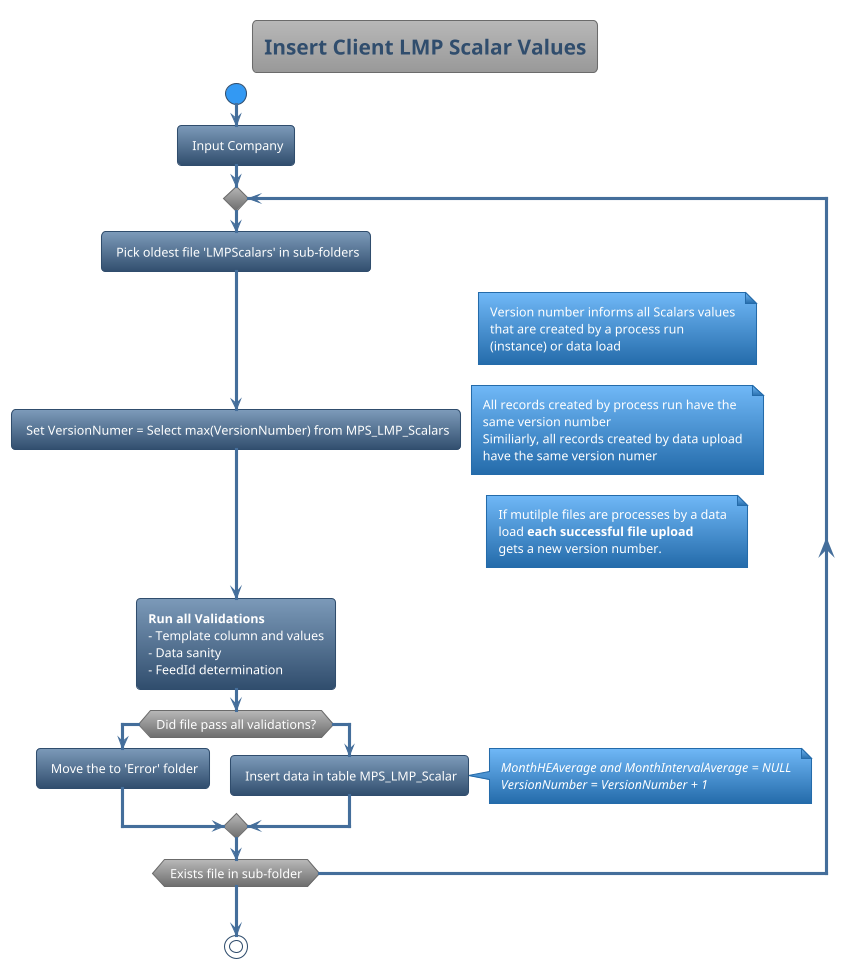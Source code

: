@startuml MPS-290
!theme spacelab
title Insert Client LMP Scalar Values
start
: Input Company;
repeat
: Pick oldest file 'LMPScalars' in sub-folders;
: Set VersionNumer = Select max(VersionNumber) from MPS_LMP_Scalars;
note right
Version number informs all Scalars values
that are created by a process run
(instance) or data load
end note

note right
All records created by process run have the
same version number
Similiarly, all records created by data upload
have the same version numer
end note

note right
If mutilple files are processes by a data
load <b>each successful file upload</b>
gets a new version number.
end note
:<b>Run all Validations</b>
- Template column and values
- Data sanity
- FeedId determination;
if (Did file pass all validations?) then (no)
: Move the to 'Error' folder;
else (yes)
: Insert data in table MPS_LMP_Scalar;
note right
//MonthHEAverage and MonthIntervalAverage = NULL//
//VersionNumber = VersionNumber + 1//
end note
endif
repeat while (Exists file in sub-folder) is(yes)
-> no;
stop

@enduml